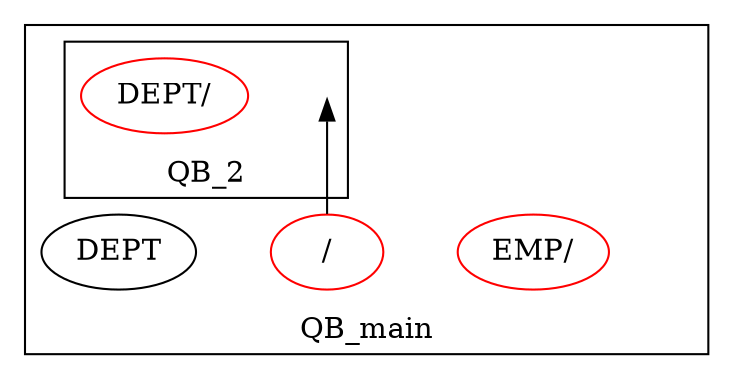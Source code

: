 digraph example1 {
    rankdir=BT;
    nodesep=0.5;
  subgraph cluster_QB_main {
    "QB_main_pt"[shape=point, color=white];
    label = "QB_main";
    "QUN_0"[label="EMP/", color=red]
    "QUN_3"[label="/", color=red]
    "QUN_3" -> "QB_2_pt";
  subgraph cluster_QB_2 {
    "QB_2_pt"[shape=point, color=white];
    label = "QB_2";
    "QUN_1"[label="DEPT/", color=red]
}
    exprnode0x7ff948d32988[label="DEPT"];
}
}
